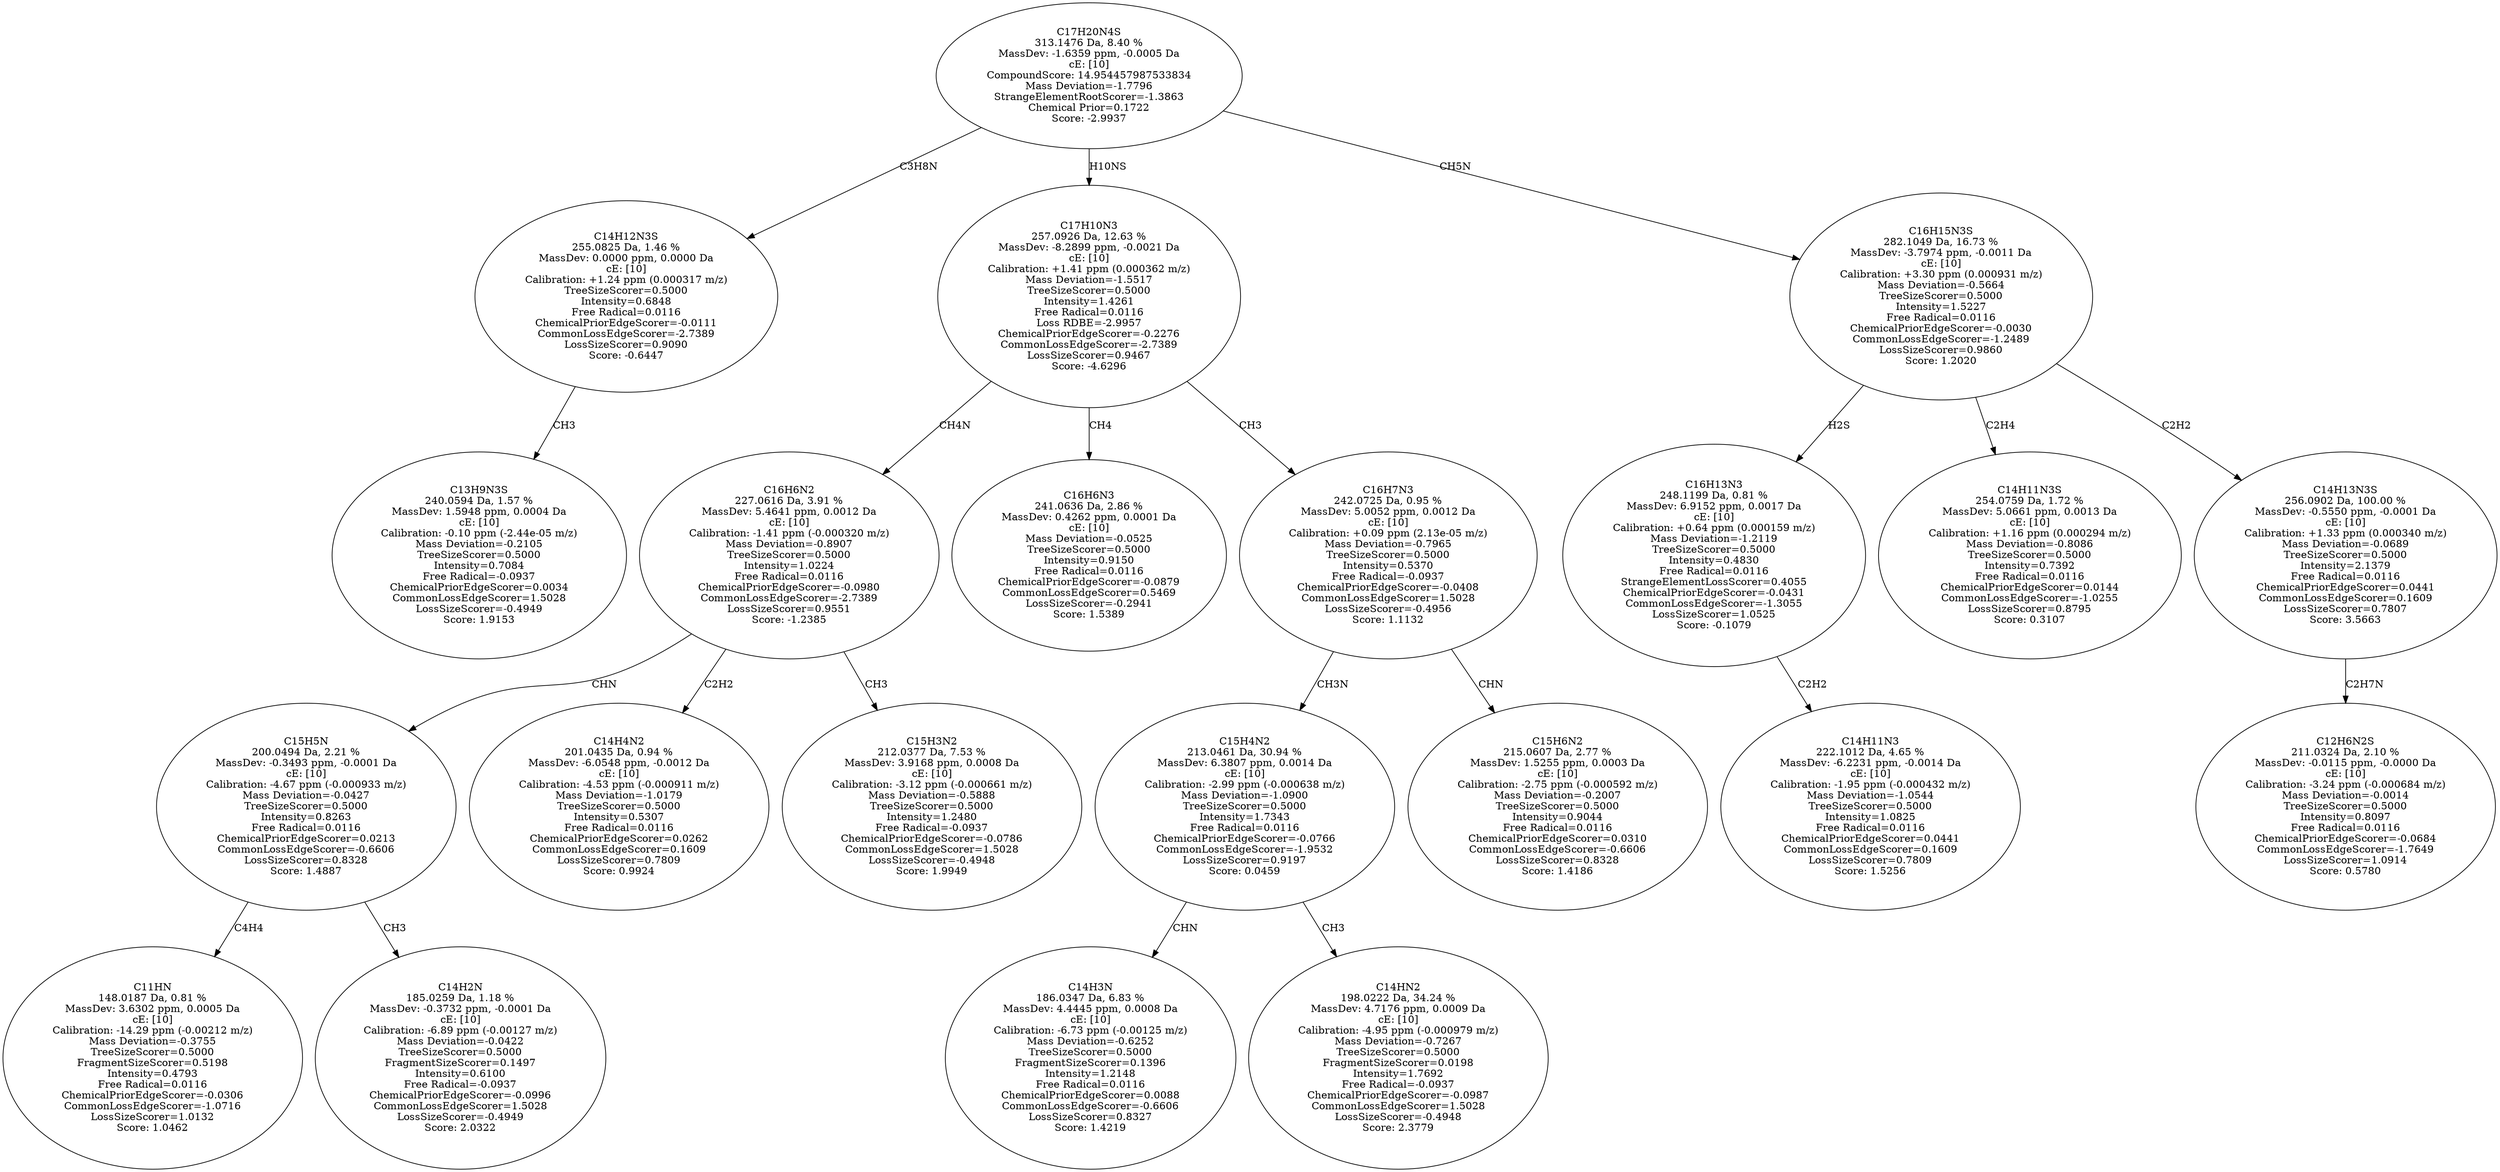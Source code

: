 strict digraph {
v1 [label="C13H9N3S\n240.0594 Da, 1.57 %\nMassDev: 1.5948 ppm, 0.0004 Da\ncE: [10]\nCalibration: -0.10 ppm (-2.44e-05 m/z)\nMass Deviation=-0.2105\nTreeSizeScorer=0.5000\nIntensity=0.7084\nFree Radical=-0.0937\nChemicalPriorEdgeScorer=0.0034\nCommonLossEdgeScorer=1.5028\nLossSizeScorer=-0.4949\nScore: 1.9153"];
v2 [label="C14H12N3S\n255.0825 Da, 1.46 %\nMassDev: 0.0000 ppm, 0.0000 Da\ncE: [10]\nCalibration: +1.24 ppm (0.000317 m/z)\nTreeSizeScorer=0.5000\nIntensity=0.6848\nFree Radical=0.0116\nChemicalPriorEdgeScorer=-0.0111\nCommonLossEdgeScorer=-2.7389\nLossSizeScorer=0.9090\nScore: -0.6447"];
v3 [label="C11HN\n148.0187 Da, 0.81 %\nMassDev: 3.6302 ppm, 0.0005 Da\ncE: [10]\nCalibration: -14.29 ppm (-0.00212 m/z)\nMass Deviation=-0.3755\nTreeSizeScorer=0.5000\nFragmentSizeScorer=0.5198\nIntensity=0.4793\nFree Radical=0.0116\nChemicalPriorEdgeScorer=-0.0306\nCommonLossEdgeScorer=-1.0716\nLossSizeScorer=1.0132\nScore: 1.0462"];
v4 [label="C14H2N\n185.0259 Da, 1.18 %\nMassDev: -0.3732 ppm, -0.0001 Da\ncE: [10]\nCalibration: -6.89 ppm (-0.00127 m/z)\nMass Deviation=-0.0422\nTreeSizeScorer=0.5000\nFragmentSizeScorer=0.1497\nIntensity=0.6100\nFree Radical=-0.0937\nChemicalPriorEdgeScorer=-0.0996\nCommonLossEdgeScorer=1.5028\nLossSizeScorer=-0.4949\nScore: 2.0322"];
v5 [label="C15H5N\n200.0494 Da, 2.21 %\nMassDev: -0.3493 ppm, -0.0001 Da\ncE: [10]\nCalibration: -4.67 ppm (-0.000933 m/z)\nMass Deviation=-0.0427\nTreeSizeScorer=0.5000\nIntensity=0.8263\nFree Radical=0.0116\nChemicalPriorEdgeScorer=0.0213\nCommonLossEdgeScorer=-0.6606\nLossSizeScorer=0.8328\nScore: 1.4887"];
v6 [label="C14H4N2\n201.0435 Da, 0.94 %\nMassDev: -6.0548 ppm, -0.0012 Da\ncE: [10]\nCalibration: -4.53 ppm (-0.000911 m/z)\nMass Deviation=-1.0179\nTreeSizeScorer=0.5000\nIntensity=0.5307\nFree Radical=0.0116\nChemicalPriorEdgeScorer=0.0262\nCommonLossEdgeScorer=0.1609\nLossSizeScorer=0.7809\nScore: 0.9924"];
v7 [label="C15H3N2\n212.0377 Da, 7.53 %\nMassDev: 3.9168 ppm, 0.0008 Da\ncE: [10]\nCalibration: -3.12 ppm (-0.000661 m/z)\nMass Deviation=-0.5888\nTreeSizeScorer=0.5000\nIntensity=1.2480\nFree Radical=-0.0937\nChemicalPriorEdgeScorer=-0.0786\nCommonLossEdgeScorer=1.5028\nLossSizeScorer=-0.4948\nScore: 1.9949"];
v8 [label="C16H6N2\n227.0616 Da, 3.91 %\nMassDev: 5.4641 ppm, 0.0012 Da\ncE: [10]\nCalibration: -1.41 ppm (-0.000320 m/z)\nMass Deviation=-0.8907\nTreeSizeScorer=0.5000\nIntensity=1.0224\nFree Radical=0.0116\nChemicalPriorEdgeScorer=-0.0980\nCommonLossEdgeScorer=-2.7389\nLossSizeScorer=0.9551\nScore: -1.2385"];
v9 [label="C16H6N3\n241.0636 Da, 2.86 %\nMassDev: 0.4262 ppm, 0.0001 Da\ncE: [10]\nMass Deviation=-0.0525\nTreeSizeScorer=0.5000\nIntensity=0.9150\nFree Radical=0.0116\nChemicalPriorEdgeScorer=-0.0879\nCommonLossEdgeScorer=0.5469\nLossSizeScorer=-0.2941\nScore: 1.5389"];
v10 [label="C14H3N\n186.0347 Da, 6.83 %\nMassDev: 4.4445 ppm, 0.0008 Da\ncE: [10]\nCalibration: -6.73 ppm (-0.00125 m/z)\nMass Deviation=-0.6252\nTreeSizeScorer=0.5000\nFragmentSizeScorer=0.1396\nIntensity=1.2148\nFree Radical=0.0116\nChemicalPriorEdgeScorer=0.0088\nCommonLossEdgeScorer=-0.6606\nLossSizeScorer=0.8327\nScore: 1.4219"];
v11 [label="C14HN2\n198.0222 Da, 34.24 %\nMassDev: 4.7176 ppm, 0.0009 Da\ncE: [10]\nCalibration: -4.95 ppm (-0.000979 m/z)\nMass Deviation=-0.7267\nTreeSizeScorer=0.5000\nFragmentSizeScorer=0.0198\nIntensity=1.7692\nFree Radical=-0.0937\nChemicalPriorEdgeScorer=-0.0987\nCommonLossEdgeScorer=1.5028\nLossSizeScorer=-0.4948\nScore: 2.3779"];
v12 [label="C15H4N2\n213.0461 Da, 30.94 %\nMassDev: 6.3807 ppm, 0.0014 Da\ncE: [10]\nCalibration: -2.99 ppm (-0.000638 m/z)\nMass Deviation=-1.0900\nTreeSizeScorer=0.5000\nIntensity=1.7343\nFree Radical=0.0116\nChemicalPriorEdgeScorer=-0.0766\nCommonLossEdgeScorer=-1.9532\nLossSizeScorer=0.9197\nScore: 0.0459"];
v13 [label="C15H6N2\n215.0607 Da, 2.77 %\nMassDev: 1.5255 ppm, 0.0003 Da\ncE: [10]\nCalibration: -2.75 ppm (-0.000592 m/z)\nMass Deviation=-0.2007\nTreeSizeScorer=0.5000\nIntensity=0.9044\nFree Radical=0.0116\nChemicalPriorEdgeScorer=0.0310\nCommonLossEdgeScorer=-0.6606\nLossSizeScorer=0.8328\nScore: 1.4186"];
v14 [label="C16H7N3\n242.0725 Da, 0.95 %\nMassDev: 5.0052 ppm, 0.0012 Da\ncE: [10]\nCalibration: +0.09 ppm (2.13e-05 m/z)\nMass Deviation=-0.7965\nTreeSizeScorer=0.5000\nIntensity=0.5370\nFree Radical=-0.0937\nChemicalPriorEdgeScorer=-0.0408\nCommonLossEdgeScorer=1.5028\nLossSizeScorer=-0.4956\nScore: 1.1132"];
v15 [label="C17H10N3\n257.0926 Da, 12.63 %\nMassDev: -8.2899 ppm, -0.0021 Da\ncE: [10]\nCalibration: +1.41 ppm (0.000362 m/z)\nMass Deviation=-1.5517\nTreeSizeScorer=0.5000\nIntensity=1.4261\nFree Radical=0.0116\nLoss RDBE=-2.9957\nChemicalPriorEdgeScorer=-0.2276\nCommonLossEdgeScorer=-2.7389\nLossSizeScorer=0.9467\nScore: -4.6296"];
v16 [label="C14H11N3\n222.1012 Da, 4.65 %\nMassDev: -6.2231 ppm, -0.0014 Da\ncE: [10]\nCalibration: -1.95 ppm (-0.000432 m/z)\nMass Deviation=-1.0544\nTreeSizeScorer=0.5000\nIntensity=1.0825\nFree Radical=0.0116\nChemicalPriorEdgeScorer=0.0441\nCommonLossEdgeScorer=0.1609\nLossSizeScorer=0.7809\nScore: 1.5256"];
v17 [label="C16H13N3\n248.1199 Da, 0.81 %\nMassDev: 6.9152 ppm, 0.0017 Da\ncE: [10]\nCalibration: +0.64 ppm (0.000159 m/z)\nMass Deviation=-1.2119\nTreeSizeScorer=0.5000\nIntensity=0.4830\nFree Radical=0.0116\nStrangeElementLossScorer=0.4055\nChemicalPriorEdgeScorer=-0.0431\nCommonLossEdgeScorer=-1.3055\nLossSizeScorer=1.0525\nScore: -0.1079"];
v18 [label="C14H11N3S\n254.0759 Da, 1.72 %\nMassDev: 5.0661 ppm, 0.0013 Da\ncE: [10]\nCalibration: +1.16 ppm (0.000294 m/z)\nMass Deviation=-0.8086\nTreeSizeScorer=0.5000\nIntensity=0.7392\nFree Radical=0.0116\nChemicalPriorEdgeScorer=0.0144\nCommonLossEdgeScorer=-1.0255\nLossSizeScorer=0.8795\nScore: 0.3107"];
v19 [label="C12H6N2S\n211.0324 Da, 2.10 %\nMassDev: -0.0115 ppm, -0.0000 Da\ncE: [10]\nCalibration: -3.24 ppm (-0.000684 m/z)\nMass Deviation=-0.0014\nTreeSizeScorer=0.5000\nIntensity=0.8097\nFree Radical=0.0116\nChemicalPriorEdgeScorer=-0.0684\nCommonLossEdgeScorer=-1.7649\nLossSizeScorer=1.0914\nScore: 0.5780"];
v20 [label="C14H13N3S\n256.0902 Da, 100.00 %\nMassDev: -0.5550 ppm, -0.0001 Da\ncE: [10]\nCalibration: +1.33 ppm (0.000340 m/z)\nMass Deviation=-0.0689\nTreeSizeScorer=0.5000\nIntensity=2.1379\nFree Radical=0.0116\nChemicalPriorEdgeScorer=0.0441\nCommonLossEdgeScorer=0.1609\nLossSizeScorer=0.7807\nScore: 3.5663"];
v21 [label="C16H15N3S\n282.1049 Da, 16.73 %\nMassDev: -3.7974 ppm, -0.0011 Da\ncE: [10]\nCalibration: +3.30 ppm (0.000931 m/z)\nMass Deviation=-0.5664\nTreeSizeScorer=0.5000\nIntensity=1.5227\nFree Radical=0.0116\nChemicalPriorEdgeScorer=-0.0030\nCommonLossEdgeScorer=-1.2489\nLossSizeScorer=0.9860\nScore: 1.2020"];
v22 [label="C17H20N4S\n313.1476 Da, 8.40 %\nMassDev: -1.6359 ppm, -0.0005 Da\ncE: [10]\nCompoundScore: 14.954457987533834\nMass Deviation=-1.7796\nStrangeElementRootScorer=-1.3863\nChemical Prior=0.1722\nScore: -2.9937"];
v2 -> v1 [label="CH3"];
v22 -> v2 [label="C3H8N"];
v5 -> v3 [label="C4H4"];
v5 -> v4 [label="CH3"];
v8 -> v5 [label="CHN"];
v8 -> v6 [label="C2H2"];
v8 -> v7 [label="CH3"];
v15 -> v8 [label="CH4N"];
v15 -> v9 [label="CH4"];
v12 -> v10 [label="CHN"];
v12 -> v11 [label="CH3"];
v14 -> v12 [label="CH3N"];
v14 -> v13 [label="CHN"];
v15 -> v14 [label="CH3"];
v22 -> v15 [label="H10NS"];
v17 -> v16 [label="C2H2"];
v21 -> v17 [label="H2S"];
v21 -> v18 [label="C2H4"];
v20 -> v19 [label="C2H7N"];
v21 -> v20 [label="C2H2"];
v22 -> v21 [label="CH5N"];
}